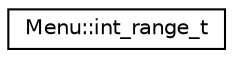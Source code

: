 digraph "Graphical Class Hierarchy"
{
  edge [fontname="Helvetica",fontsize="10",labelfontname="Helvetica",labelfontsize="10"];
  node [fontname="Helvetica",fontsize="10",shape=record];
  rankdir="LR";
  Node1 [label="Menu::int_range_t",height=0.2,width=0.4,color="black", fillcolor="white", style="filled",URL="$d6/db9/structMenu_1_1int__range__t.html"];
}
